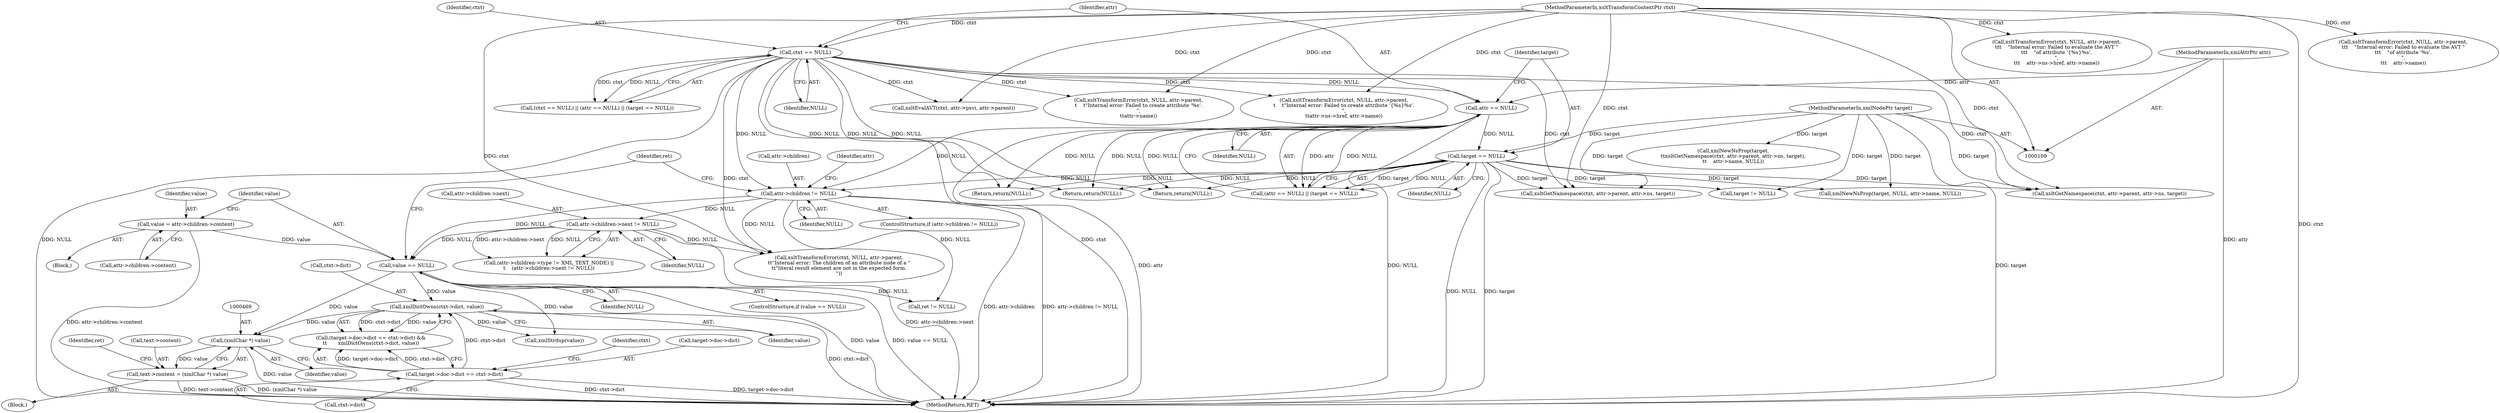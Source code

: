 digraph "0_Chrome_2de493f4a1d48952e09230a0c32ccbd45db973b2_0@pointer" {
"1000468" [label="(Call,(xmlChar *) value)"];
"1000187" [label="(Call,value == NULL)"];
"1000179" [label="(Call,value = attr->children->content)"];
"1000162" [label="(Call,attr->children->next != NULL)"];
"1000147" [label="(Call,attr->children != NULL)"];
"1000125" [label="(Call,target == NULL)"];
"1000111" [label="(MethodParameterIn,xmlNodePtr target)"];
"1000122" [label="(Call,attr == NULL)"];
"1000112" [label="(MethodParameterIn,xmlAttrPtr attr)"];
"1000118" [label="(Call,ctxt == NULL)"];
"1000110" [label="(MethodParameterIn,xsltTransformContextPtr ctxt)"];
"1000458" [label="(Call,xmlDictOwns(ctxt->dict, value))"];
"1000449" [label="(Call,target->doc->dict == ctxt->dict)"];
"1000464" [label="(Call,text->content = (xmlChar *) value)"];
"1000307" [label="(Call,xmlNewNsProp(target,\n\t\txsltGetNamespace(ctxt, attr->parent, attr->ns, target),\n\t\t    attr->name, NULL))"];
"1000189" [label="(Identifier,NULL)"];
"1000111" [label="(MethodParameterIn,xmlNodePtr target)"];
"1000463" [label="(Block,)"];
"1000439" [label="(Call,target != NULL)"];
"1000117" [label="(Call,(ctxt == NULL) || (attr == NULL) || (target == NULL))"];
"1000125" [label="(Call,target == NULL)"];
"1000455" [label="(Call,ctxt->dict)"];
"1000515" [label="(MethodReturn,RET)"];
"1000477" [label="(Call,xmlStrdup(value))"];
"1000486" [label="(Call,xsltTransformError(ctxt, NULL, attr->parent,\n\t    \t\"Internal error: Failed to create attribute '{%s}%s'.\n\",\n\t\tattr->ns->href, attr->name))"];
"1000170" [label="(Call,xsltTransformError(ctxt, NULL, attr->parent,\n\t\t\"Internal error: The children of an attribute node of a \"\n\t\t\"literal result element are not in the expected form.\n\"))"];
"1000179" [label="(Call,value = attr->children->content)"];
"1000464" [label="(Call,text->content = (xmlChar *) value)"];
"1000163" [label="(Call,attr->children->next)"];
"1000151" [label="(Identifier,NULL)"];
"1000465" [label="(Call,text->content)"];
"1000197" [label="(Call,ret != NULL)"];
"1000288" [label="(Call,xsltGetNamespace(ctxt, attr->parent, attr->ns, target))"];
"1000136" [label="(Return,return(NULL);)"];
"1000120" [label="(Identifier,NULL)"];
"1000110" [label="(MethodParameterIn,xsltTransformContextPtr ctxt)"];
"1000180" [label="(Identifier,value)"];
"1000144" [label="(Return,return(NULL);)"];
"1000449" [label="(Call,target->doc->dict == ctxt->dict)"];
"1000325" [label="(Call,xmlNewNsProp(target, NULL, attr->name, NULL))"];
"1000127" [label="(Identifier,NULL)"];
"1000380" [label="(Call,xsltEvalAVT(ctxt, attr->psvi, attr->parent))"];
"1000119" [label="(Identifier,ctxt)"];
"1000124" [label="(Identifier,NULL)"];
"1000118" [label="(Call,ctxt == NULL)"];
"1000514" [label="(Identifier,ret)"];
"1000123" [label="(Identifier,attr)"];
"1000186" [label="(ControlStructure,if (value == NULL))"];
"1000147" [label="(Call,attr->children != NULL)"];
"1000168" [label="(Identifier,NULL)"];
"1000187" [label="(Call,value == NULL)"];
"1000152" [label="(Block,)"];
"1000398" [label="(Call,xsltTransformError(ctxt, NULL, attr->parent,\n\t\t\t    \"Internal error: Failed to evaluate the AVT \"\n\t\t\t    \"of attribute '{%s}%s'.\n\",\n\t\t\t    attr->ns->href, attr->name))"];
"1000459" [label="(Call,ctxt->dict)"];
"1000112" [label="(MethodParameterIn,xmlAttrPtr attr)"];
"1000450" [label="(Call,target->doc->dict)"];
"1000128" [label="(Return,return(NULL);)"];
"1000470" [label="(Identifier,value)"];
"1000192" [label="(Identifier,ret)"];
"1000158" [label="(Identifier,attr)"];
"1000415" [label="(Call,xsltTransformError(ctxt, NULL, attr->parent,\n\t\t\t    \"Internal error: Failed to evaluate the AVT \"\n\t\t\t    \"of attribute '%s'.\n\",\n\t\t\t    attr->name))"];
"1000458" [label="(Call,xmlDictOwns(ctxt->dict, value))"];
"1000181" [label="(Call,attr->children->content)"];
"1000462" [label="(Identifier,value)"];
"1000148" [label="(Call,attr->children)"];
"1000122" [label="(Call,attr == NULL)"];
"1000154" [label="(Call,(attr->children->type != XML_TEXT_NODE) ||\n\t    (attr->children->next != NULL))"];
"1000162" [label="(Call,attr->children->next != NULL)"];
"1000503" [label="(Call,xsltTransformError(ctxt, NULL, attr->parent,\n\t    \t\"Internal error: Failed to create attribute '%s'.\n\",\n\t\tattr->name))"];
"1000460" [label="(Identifier,ctxt)"];
"1000468" [label="(Call,(xmlChar *) value)"];
"1000146" [label="(ControlStructure,if (attr->children != NULL))"];
"1000126" [label="(Identifier,target)"];
"1000309" [label="(Call,xsltGetNamespace(ctxt, attr->parent, attr->ns, target))"];
"1000448" [label="(Call,(target->doc->dict == ctxt->dict) &&\n\t\t       xmlDictOwns(ctxt->dict, value))"];
"1000121" [label="(Call,(attr == NULL) || (target == NULL))"];
"1000188" [label="(Identifier,value)"];
"1000468" -> "1000464"  [label="AST: "];
"1000468" -> "1000470"  [label="CFG: "];
"1000469" -> "1000468"  [label="AST: "];
"1000470" -> "1000468"  [label="AST: "];
"1000464" -> "1000468"  [label="CFG: "];
"1000468" -> "1000515"  [label="DDG: value"];
"1000468" -> "1000464"  [label="DDG: value"];
"1000187" -> "1000468"  [label="DDG: value"];
"1000458" -> "1000468"  [label="DDG: value"];
"1000187" -> "1000186"  [label="AST: "];
"1000187" -> "1000189"  [label="CFG: "];
"1000188" -> "1000187"  [label="AST: "];
"1000189" -> "1000187"  [label="AST: "];
"1000192" -> "1000187"  [label="CFG: "];
"1000187" -> "1000515"  [label="DDG: value"];
"1000187" -> "1000515"  [label="DDG: value == NULL"];
"1000179" -> "1000187"  [label="DDG: value"];
"1000162" -> "1000187"  [label="DDG: NULL"];
"1000147" -> "1000187"  [label="DDG: NULL"];
"1000187" -> "1000197"  [label="DDG: NULL"];
"1000187" -> "1000458"  [label="DDG: value"];
"1000187" -> "1000477"  [label="DDG: value"];
"1000179" -> "1000152"  [label="AST: "];
"1000179" -> "1000181"  [label="CFG: "];
"1000180" -> "1000179"  [label="AST: "];
"1000181" -> "1000179"  [label="AST: "];
"1000188" -> "1000179"  [label="CFG: "];
"1000179" -> "1000515"  [label="DDG: attr->children->content"];
"1000162" -> "1000154"  [label="AST: "];
"1000162" -> "1000168"  [label="CFG: "];
"1000163" -> "1000162"  [label="AST: "];
"1000168" -> "1000162"  [label="AST: "];
"1000154" -> "1000162"  [label="CFG: "];
"1000162" -> "1000515"  [label="DDG: attr->children->next"];
"1000162" -> "1000154"  [label="DDG: attr->children->next"];
"1000162" -> "1000154"  [label="DDG: NULL"];
"1000147" -> "1000162"  [label="DDG: NULL"];
"1000162" -> "1000170"  [label="DDG: NULL"];
"1000147" -> "1000146"  [label="AST: "];
"1000147" -> "1000151"  [label="CFG: "];
"1000148" -> "1000147"  [label="AST: "];
"1000151" -> "1000147"  [label="AST: "];
"1000158" -> "1000147"  [label="CFG: "];
"1000192" -> "1000147"  [label="CFG: "];
"1000147" -> "1000515"  [label="DDG: attr->children"];
"1000147" -> "1000515"  [label="DDG: attr->children != NULL"];
"1000125" -> "1000147"  [label="DDG: NULL"];
"1000118" -> "1000147"  [label="DDG: NULL"];
"1000122" -> "1000147"  [label="DDG: NULL"];
"1000147" -> "1000170"  [label="DDG: NULL"];
"1000147" -> "1000197"  [label="DDG: NULL"];
"1000125" -> "1000121"  [label="AST: "];
"1000125" -> "1000127"  [label="CFG: "];
"1000126" -> "1000125"  [label="AST: "];
"1000127" -> "1000125"  [label="AST: "];
"1000121" -> "1000125"  [label="CFG: "];
"1000125" -> "1000515"  [label="DDG: target"];
"1000125" -> "1000515"  [label="DDG: NULL"];
"1000125" -> "1000121"  [label="DDG: target"];
"1000125" -> "1000121"  [label="DDG: NULL"];
"1000111" -> "1000125"  [label="DDG: target"];
"1000122" -> "1000125"  [label="DDG: NULL"];
"1000125" -> "1000128"  [label="DDG: NULL"];
"1000125" -> "1000136"  [label="DDG: NULL"];
"1000125" -> "1000144"  [label="DDG: NULL"];
"1000125" -> "1000288"  [label="DDG: target"];
"1000125" -> "1000309"  [label="DDG: target"];
"1000125" -> "1000325"  [label="DDG: target"];
"1000125" -> "1000439"  [label="DDG: target"];
"1000111" -> "1000109"  [label="AST: "];
"1000111" -> "1000515"  [label="DDG: target"];
"1000111" -> "1000288"  [label="DDG: target"];
"1000111" -> "1000307"  [label="DDG: target"];
"1000111" -> "1000309"  [label="DDG: target"];
"1000111" -> "1000325"  [label="DDG: target"];
"1000111" -> "1000439"  [label="DDG: target"];
"1000122" -> "1000121"  [label="AST: "];
"1000122" -> "1000124"  [label="CFG: "];
"1000123" -> "1000122"  [label="AST: "];
"1000124" -> "1000122"  [label="AST: "];
"1000126" -> "1000122"  [label="CFG: "];
"1000121" -> "1000122"  [label="CFG: "];
"1000122" -> "1000515"  [label="DDG: attr"];
"1000122" -> "1000515"  [label="DDG: NULL"];
"1000122" -> "1000121"  [label="DDG: attr"];
"1000122" -> "1000121"  [label="DDG: NULL"];
"1000112" -> "1000122"  [label="DDG: attr"];
"1000118" -> "1000122"  [label="DDG: NULL"];
"1000122" -> "1000128"  [label="DDG: NULL"];
"1000122" -> "1000136"  [label="DDG: NULL"];
"1000122" -> "1000144"  [label="DDG: NULL"];
"1000112" -> "1000109"  [label="AST: "];
"1000112" -> "1000515"  [label="DDG: attr"];
"1000118" -> "1000117"  [label="AST: "];
"1000118" -> "1000120"  [label="CFG: "];
"1000119" -> "1000118"  [label="AST: "];
"1000120" -> "1000118"  [label="AST: "];
"1000123" -> "1000118"  [label="CFG: "];
"1000117" -> "1000118"  [label="CFG: "];
"1000118" -> "1000515"  [label="DDG: NULL"];
"1000118" -> "1000515"  [label="DDG: ctxt"];
"1000118" -> "1000117"  [label="DDG: ctxt"];
"1000118" -> "1000117"  [label="DDG: NULL"];
"1000110" -> "1000118"  [label="DDG: ctxt"];
"1000118" -> "1000128"  [label="DDG: NULL"];
"1000118" -> "1000136"  [label="DDG: NULL"];
"1000118" -> "1000144"  [label="DDG: NULL"];
"1000118" -> "1000170"  [label="DDG: ctxt"];
"1000118" -> "1000288"  [label="DDG: ctxt"];
"1000118" -> "1000309"  [label="DDG: ctxt"];
"1000118" -> "1000380"  [label="DDG: ctxt"];
"1000118" -> "1000486"  [label="DDG: ctxt"];
"1000118" -> "1000503"  [label="DDG: ctxt"];
"1000110" -> "1000109"  [label="AST: "];
"1000110" -> "1000515"  [label="DDG: ctxt"];
"1000110" -> "1000170"  [label="DDG: ctxt"];
"1000110" -> "1000288"  [label="DDG: ctxt"];
"1000110" -> "1000309"  [label="DDG: ctxt"];
"1000110" -> "1000380"  [label="DDG: ctxt"];
"1000110" -> "1000398"  [label="DDG: ctxt"];
"1000110" -> "1000415"  [label="DDG: ctxt"];
"1000110" -> "1000486"  [label="DDG: ctxt"];
"1000110" -> "1000503"  [label="DDG: ctxt"];
"1000458" -> "1000448"  [label="AST: "];
"1000458" -> "1000462"  [label="CFG: "];
"1000459" -> "1000458"  [label="AST: "];
"1000462" -> "1000458"  [label="AST: "];
"1000448" -> "1000458"  [label="CFG: "];
"1000458" -> "1000515"  [label="DDG: ctxt->dict"];
"1000458" -> "1000448"  [label="DDG: ctxt->dict"];
"1000458" -> "1000448"  [label="DDG: value"];
"1000449" -> "1000458"  [label="DDG: ctxt->dict"];
"1000458" -> "1000477"  [label="DDG: value"];
"1000449" -> "1000448"  [label="AST: "];
"1000449" -> "1000455"  [label="CFG: "];
"1000450" -> "1000449"  [label="AST: "];
"1000455" -> "1000449"  [label="AST: "];
"1000460" -> "1000449"  [label="CFG: "];
"1000448" -> "1000449"  [label="CFG: "];
"1000449" -> "1000515"  [label="DDG: ctxt->dict"];
"1000449" -> "1000515"  [label="DDG: target->doc->dict"];
"1000449" -> "1000448"  [label="DDG: target->doc->dict"];
"1000449" -> "1000448"  [label="DDG: ctxt->dict"];
"1000464" -> "1000463"  [label="AST: "];
"1000465" -> "1000464"  [label="AST: "];
"1000514" -> "1000464"  [label="CFG: "];
"1000464" -> "1000515"  [label="DDG: text->content"];
"1000464" -> "1000515"  [label="DDG: (xmlChar *) value"];
}
